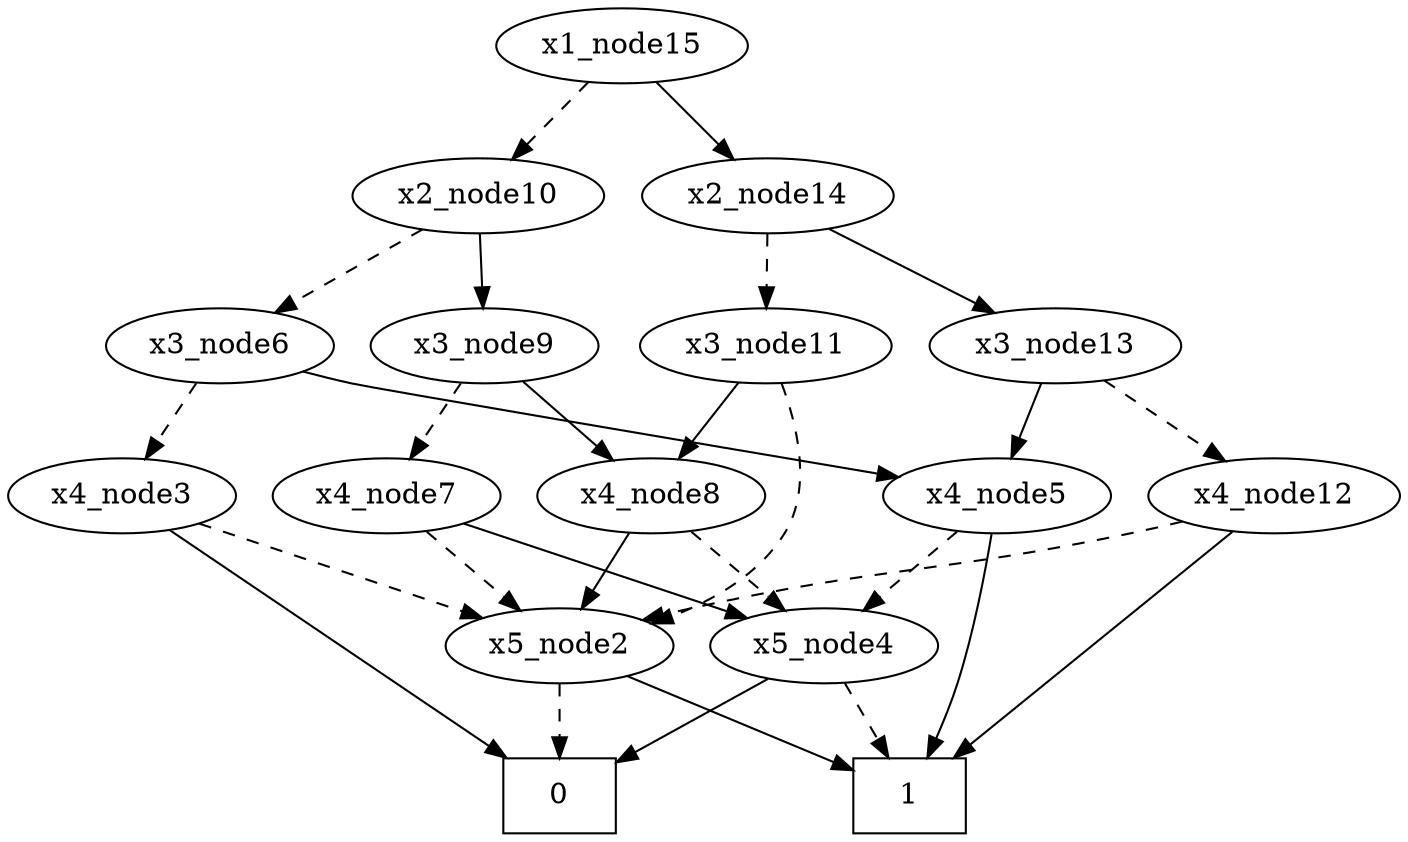 digraph G { 
 0 [shape=box]; 
 1 [shape=box]; 
x5_node2 -> 0 [style = dashed];
x5_node2 -> 1;
x4_node3 -> x5_node2 [style = dashed];
x4_node3 -> 0;
x5_node4 -> 1 [style = dashed];
x5_node4 -> 0;
x4_node5 -> x5_node4 [style = dashed];
x4_node5 -> 1;
x3_node6 -> x4_node3 [style = dashed];
x3_node6 -> x4_node5;
x4_node7 -> x5_node2 [style = dashed];
x4_node7 -> x5_node4;
x4_node8 -> x5_node4 [style = dashed];
x4_node8 -> x5_node2;
x3_node9 -> x4_node7 [style = dashed];
x3_node9 -> x4_node8;
x2_node10 -> x3_node6 [style = dashed];
x2_node10 -> x3_node9;
x3_node11 -> x5_node2 [style = dashed];
x3_node11 -> x4_node8;
x4_node12 -> x5_node2 [style = dashed];
x4_node12 -> 1;
x3_node13 -> x4_node12 [style = dashed];
x3_node13 -> x4_node5;
x2_node14 -> x3_node11 [style = dashed];
x2_node14 -> x3_node13;
x1_node15 -> x2_node10 [style = dashed];
x1_node15 -> x2_node14;
 }